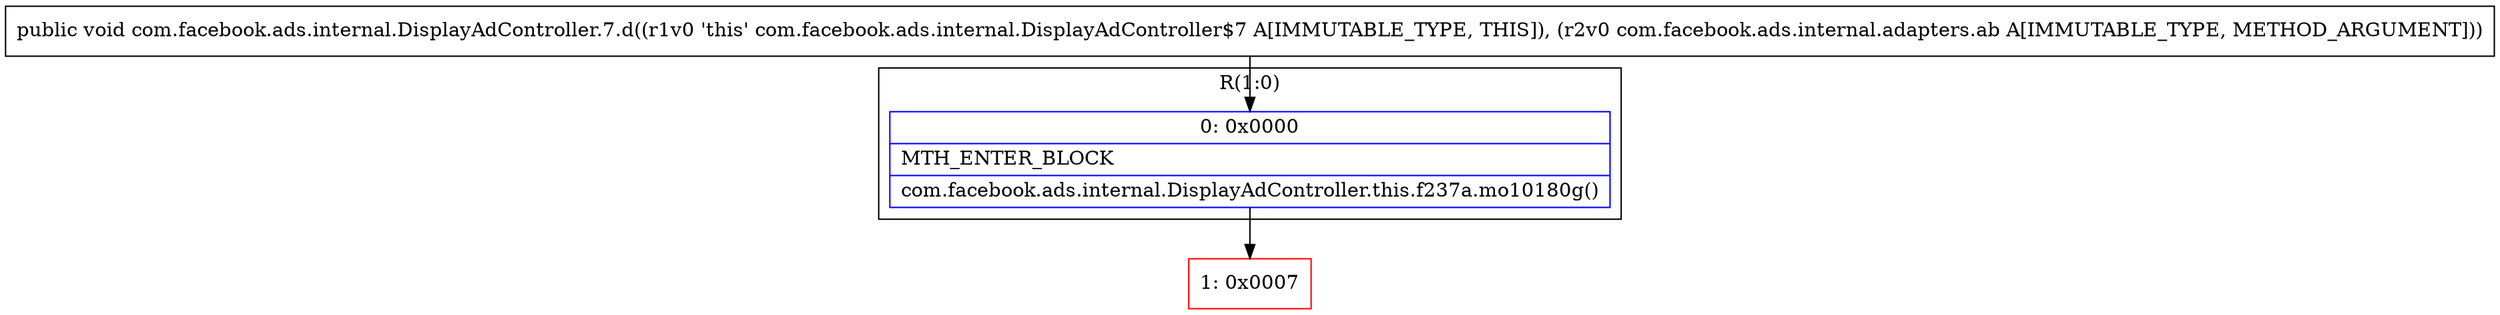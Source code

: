 digraph "CFG forcom.facebook.ads.internal.DisplayAdController.7.d(Lcom\/facebook\/ads\/internal\/adapters\/ab;)V" {
subgraph cluster_Region_1066901030 {
label = "R(1:0)";
node [shape=record,color=blue];
Node_0 [shape=record,label="{0\:\ 0x0000|MTH_ENTER_BLOCK\l|com.facebook.ads.internal.DisplayAdController.this.f237a.mo10180g()\l}"];
}
Node_1 [shape=record,color=red,label="{1\:\ 0x0007}"];
MethodNode[shape=record,label="{public void com.facebook.ads.internal.DisplayAdController.7.d((r1v0 'this' com.facebook.ads.internal.DisplayAdController$7 A[IMMUTABLE_TYPE, THIS]), (r2v0 com.facebook.ads.internal.adapters.ab A[IMMUTABLE_TYPE, METHOD_ARGUMENT])) }"];
MethodNode -> Node_0;
Node_0 -> Node_1;
}

